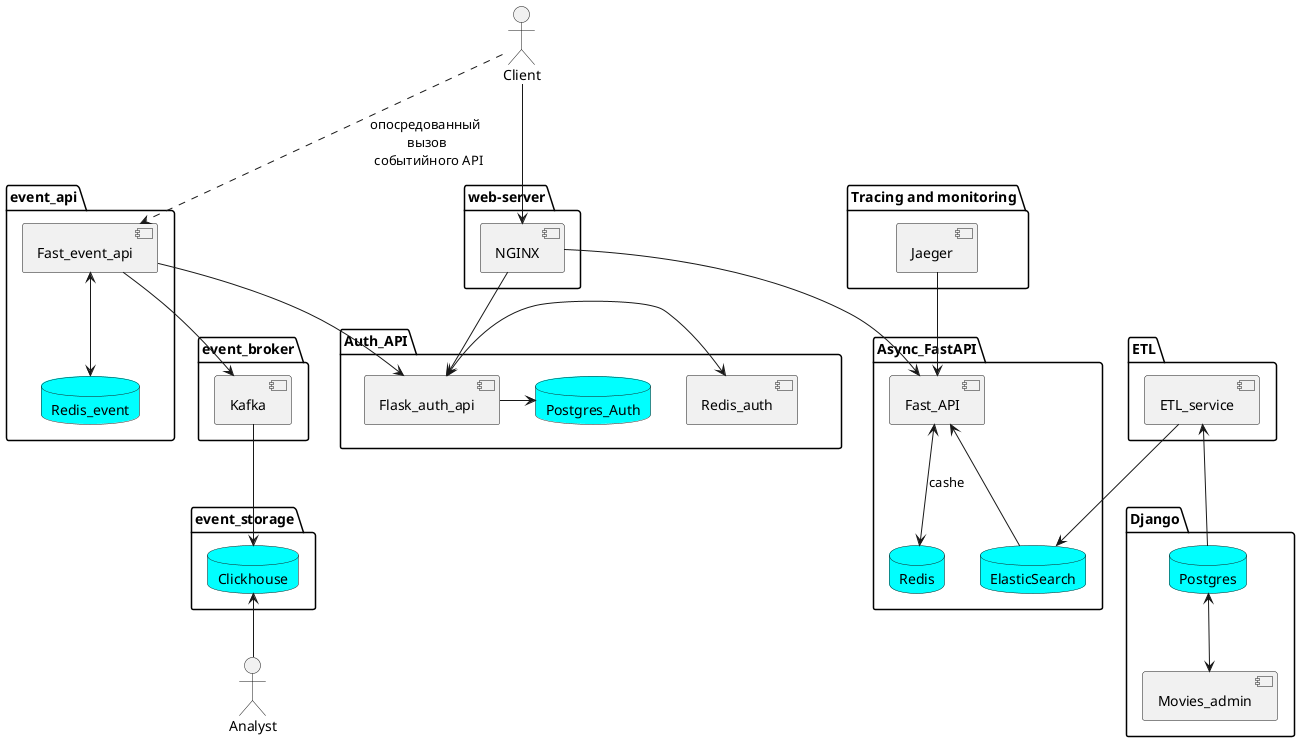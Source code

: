 @startuml
"Client"
"Analyst"

package "web-server" {
    [NGINX]
}
package Auth_API {
    [Flask_auth_api]
    database Postgres_Auth
    database [Redis_auth]
    '----------локальные комментарий
    'note right of [Redis_auth]
    ': Отозванные refresh токены
}
package ETL {
    [ETL_service]
}
package Async_FastAPI {
    [Fast_API]
    database "ElasticSearch"
    database "Redis"
}
package Django {
    [Movies_admin]
    database Postgres
}
package "Tracing and monitoring" {
    [Jaeger]
}

package "event_api" {
    [Fast_event_api]
    database Redis_event
}

package "event_broker" {
    [Kafka]
}


package "event_storage" {
    database Clickhouse
}

'------------Связи ---------------
[Client] -[hidden]-> Auth_API
[Client] --> [NGINX]
[NGINX] --> [Flask_auth_api]
[NGINX] --> [Fast_API]
[ETL_service] --> ElasticSearch
[ETL_service] <-- Postgres
[Fast_API] <--> Redis: cashe
[Fast_API] <-- ElasticSearch
Postgres <--> [Movies_admin]
[Flask_auth_api] <-r-> [Redis_auth]
[Flask_auth_api] -r-> Postgres_Auth
[Jaeger] --> [Fast_API]

[Kafka] --> Clickhouse
Clickhouse <-- [Analyst]

[Fast_event_api] -->[Flask_auth_api]
[Fast_event_api] --> [Kafka]
[Fast_event_api] <--> [Redis_event]
Client ..> [Fast_event_api]: опосредованный \n вызов \n событийного API

'--------- Комментарии ----------
'note right of [NGINX]
'    Прокси веб сервер
'end note
'note left of [Client]: Клиентские запросы
'--------- Раскраска ------------
skinparam DatabaseBackgroundColor Aqua
@enduml
